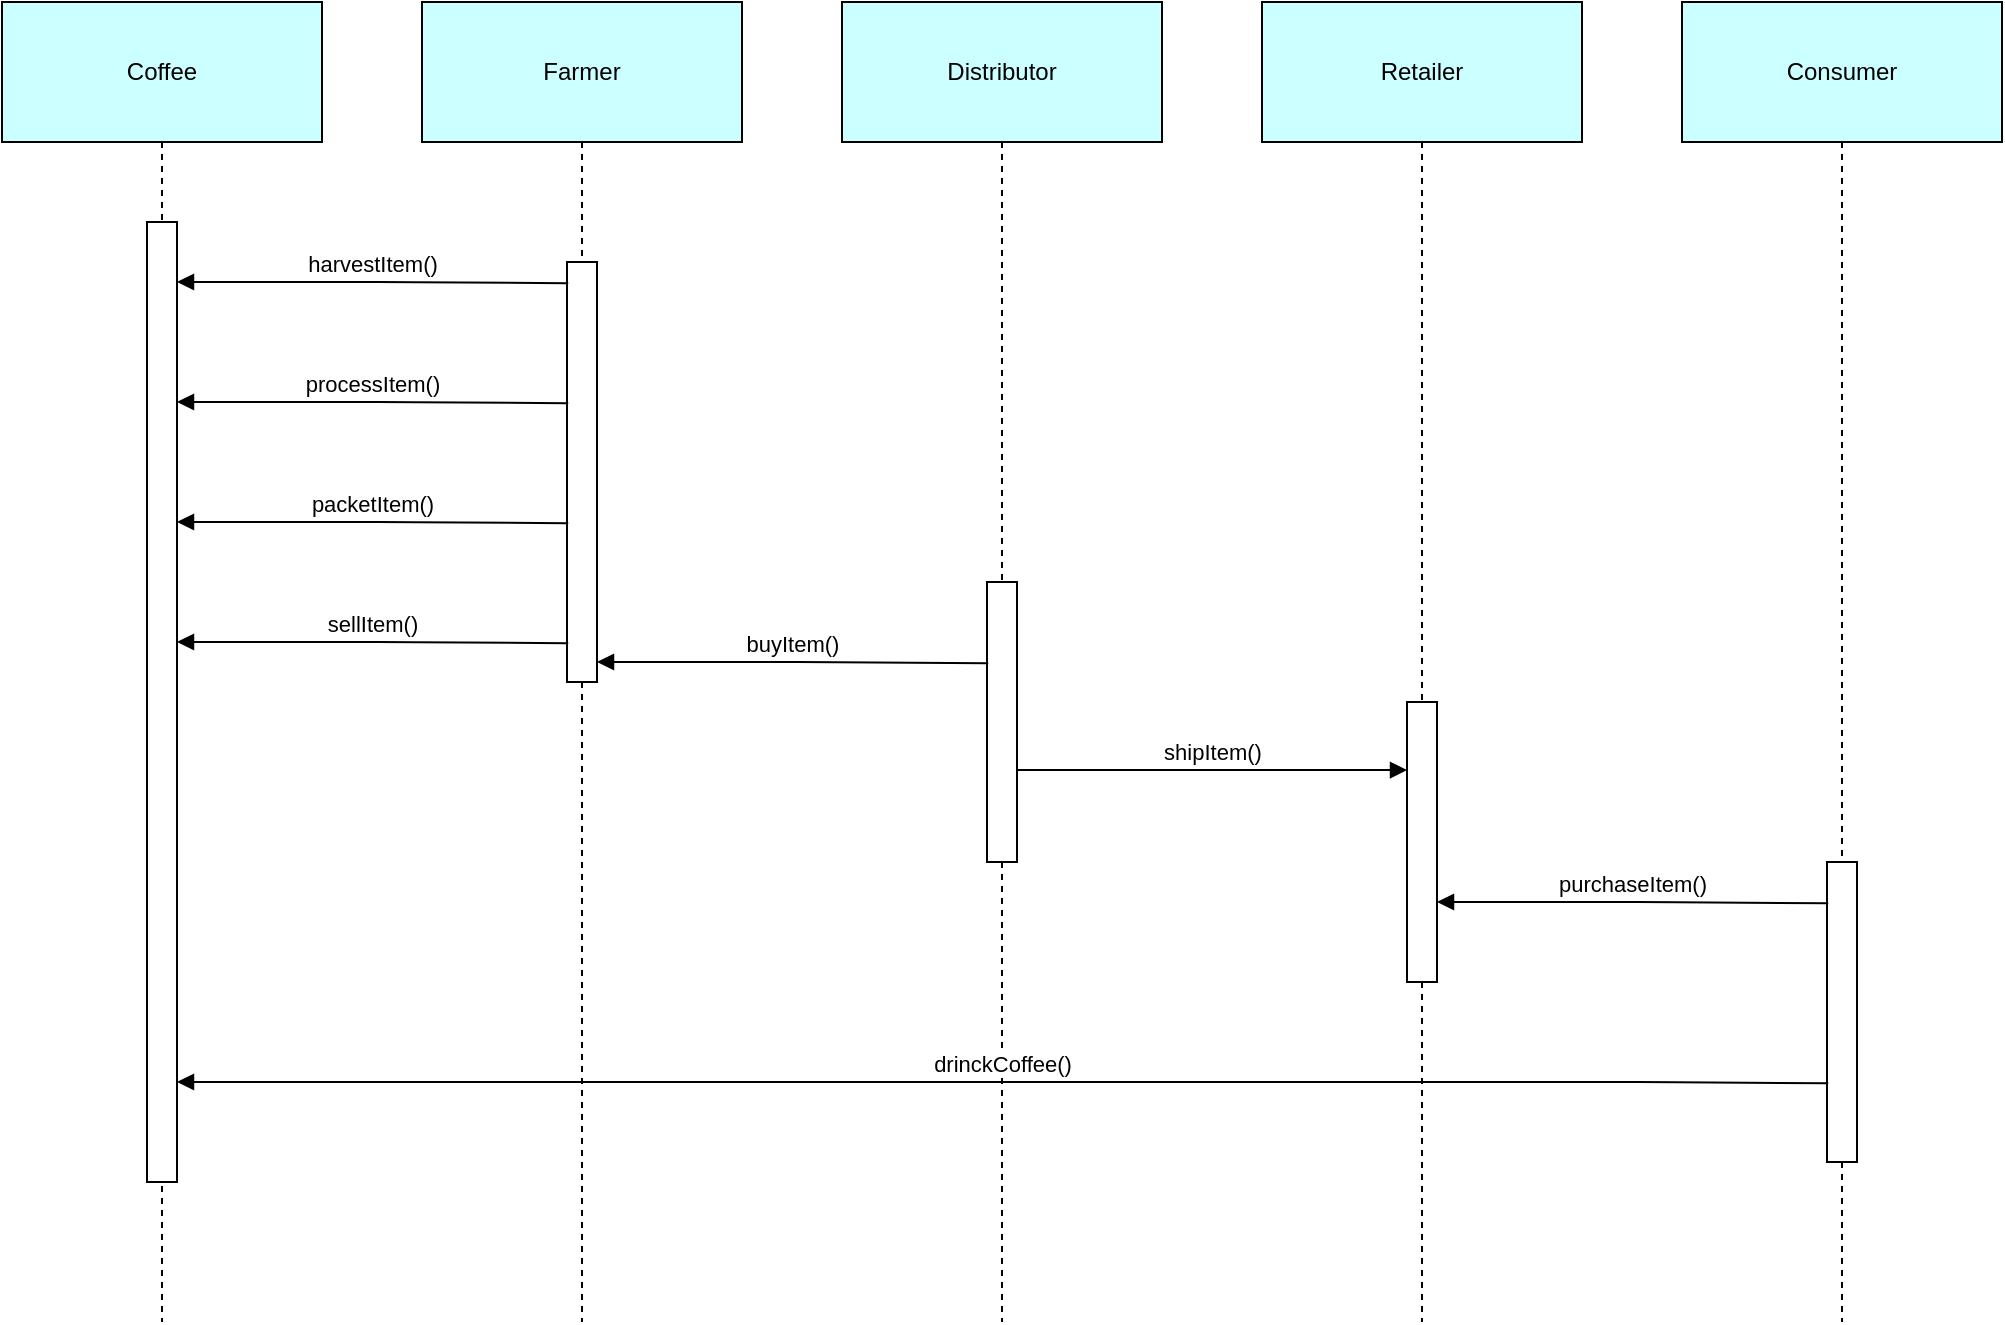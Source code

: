<mxfile version="14.9.5" type="google"><diagram name="Page-1" id="13e1069c-82ec-6db2-03f1-153e76fe0fe0"><mxGraphModel dx="1227" dy="594" grid="1" gridSize="10" guides="1" tooltips="1" connect="1" arrows="1" fold="1" page="1" pageScale="1" pageWidth="1100" pageHeight="850" background="none" math="0" shadow="0"><root><mxCell id="0"/><mxCell id="1" parent="0"/><mxCell id="RJ32kSx1MdwTLVvgIu4L-17" value="Coffee" style="shape=umlLifeline;perimeter=lifelinePerimeter;whiteSpace=wrap;html=1;container=1;collapsible=0;recursiveResize=0;outlineConnect=0;fillColor=#CCFFFF;size=70;" parent="1" vertex="1"><mxGeometry x="40" y="40" width="160" height="660" as="geometry"/></mxCell><mxCell id="RJ32kSx1MdwTLVvgIu4L-18" value="Farmer" style="shape=umlLifeline;perimeter=lifelinePerimeter;whiteSpace=wrap;html=1;container=1;collapsible=0;recursiveResize=0;outlineConnect=0;fillColor=#CCFFFF;size=70;" parent="1" vertex="1"><mxGeometry x="250" y="40" width="160" height="660" as="geometry"/></mxCell><mxCell id="RJ32kSx1MdwTLVvgIu4L-23" value="" style="html=1;points=[];perimeter=orthogonalPerimeter;fillColor=#FFFFFF;" parent="RJ32kSx1MdwTLVvgIu4L-18" vertex="1"><mxGeometry x="72.5" y="130" width="15" height="210" as="geometry"/></mxCell><mxCell id="RJ32kSx1MdwTLVvgIu4L-19" value="Distributor" style="shape=umlLifeline;perimeter=lifelinePerimeter;whiteSpace=wrap;html=1;container=1;collapsible=0;recursiveResize=0;outlineConnect=0;fillColor=#CCFFFF;size=70;" parent="1" vertex="1"><mxGeometry x="460" y="40" width="160" height="660" as="geometry"/></mxCell><mxCell id="RJ32kSx1MdwTLVvgIu4L-24" value="" style="html=1;points=[];perimeter=orthogonalPerimeter;fillColor=#FFFFFF;" parent="RJ32kSx1MdwTLVvgIu4L-19" vertex="1"><mxGeometry x="72.5" y="290" width="15" height="140" as="geometry"/></mxCell><mxCell id="RJ32kSx1MdwTLVvgIu4L-20" value="Retailer" style="shape=umlLifeline;perimeter=lifelinePerimeter;whiteSpace=wrap;html=1;container=1;collapsible=0;recursiveResize=0;outlineConnect=0;fillColor=#CCFFFF;size=70;" parent="1" vertex="1"><mxGeometry x="670" y="40" width="160" height="660" as="geometry"/></mxCell><mxCell id="RJ32kSx1MdwTLVvgIu4L-33" value="" style="html=1;points=[];perimeter=orthogonalPerimeter;fillColor=#FFFFFF;" parent="RJ32kSx1MdwTLVvgIu4L-20" vertex="1"><mxGeometry x="72.5" y="350" width="15" height="140" as="geometry"/></mxCell><mxCell id="RJ32kSx1MdwTLVvgIu4L-21" value="Consumer" style="shape=umlLifeline;perimeter=lifelinePerimeter;whiteSpace=wrap;html=1;container=1;collapsible=0;recursiveResize=0;outlineConnect=0;fillColor=#CCFFFF;size=70;" parent="1" vertex="1"><mxGeometry x="880" y="40" width="160" height="660" as="geometry"/></mxCell><mxCell id="RJ32kSx1MdwTLVvgIu4L-22" value="" style="html=1;points=[];perimeter=orthogonalPerimeter;fillColor=#FFFFFF;" parent="1" vertex="1"><mxGeometry x="112.5" y="150" width="15" height="480" as="geometry"/></mxCell><mxCell id="RJ32kSx1MdwTLVvgIu4L-26" value="" style="html=1;points=[];perimeter=orthogonalPerimeter;fillColor=#FFFFFF;" parent="1" vertex="1"><mxGeometry x="952.5" y="470" width="15" height="150" as="geometry"/></mxCell><mxCell id="RJ32kSx1MdwTLVvgIu4L-28" value="processItem()" style="html=1;verticalAlign=bottom;endArrow=block;exitX=0.04;exitY=0.384;exitDx=0;exitDy=0;exitPerimeter=0;" parent="1" edge="1"><mxGeometry width="80" relative="1" as="geometry"><mxPoint x="323.1" y="240.64" as="sourcePoint"/><mxPoint x="127.5" y="240" as="targetPoint"/><Array as="points"><mxPoint x="237.5" y="240"/></Array></mxGeometry></mxCell><mxCell id="RJ32kSx1MdwTLVvgIu4L-29" value="harvestItem()" style="html=1;verticalAlign=bottom;endArrow=block;exitX=0.04;exitY=0.384;exitDx=0;exitDy=0;exitPerimeter=0;" parent="1" edge="1"><mxGeometry width="80" relative="1" as="geometry"><mxPoint x="323.1" y="180.64" as="sourcePoint"/><mxPoint x="127.5" y="180" as="targetPoint"/><Array as="points"><mxPoint x="237.5" y="180"/></Array></mxGeometry></mxCell><mxCell id="RJ32kSx1MdwTLVvgIu4L-30" value="packetItem()" style="html=1;verticalAlign=bottom;endArrow=block;exitX=0.04;exitY=0.384;exitDx=0;exitDy=0;exitPerimeter=0;" parent="1" edge="1"><mxGeometry width="80" relative="1" as="geometry"><mxPoint x="323.1" y="300.64" as="sourcePoint"/><mxPoint x="127.5" y="300" as="targetPoint"/><Array as="points"><mxPoint x="237.5" y="300"/></Array></mxGeometry></mxCell><mxCell id="RJ32kSx1MdwTLVvgIu4L-31" value="sellItem()" style="html=1;verticalAlign=bottom;endArrow=block;exitX=0.04;exitY=0.384;exitDx=0;exitDy=0;exitPerimeter=0;" parent="1" edge="1"><mxGeometry width="80" relative="1" as="geometry"><mxPoint x="323.1" y="360.64" as="sourcePoint"/><mxPoint x="127.5" y="360" as="targetPoint"/><Array as="points"><mxPoint x="237.5" y="360"/></Array></mxGeometry></mxCell><mxCell id="RJ32kSx1MdwTLVvgIu4L-32" value="buyItem()" style="html=1;verticalAlign=bottom;endArrow=block;exitX=0.04;exitY=0.384;exitDx=0;exitDy=0;exitPerimeter=0;" parent="1" edge="1"><mxGeometry width="80" relative="1" as="geometry"><mxPoint x="533.1" y="370.64" as="sourcePoint"/><mxPoint x="337.5" y="370" as="targetPoint"/><Array as="points"><mxPoint x="447.5" y="370"/></Array></mxGeometry></mxCell><mxCell id="RJ32kSx1MdwTLVvgIu4L-34" value="shipItem()" style="html=1;verticalAlign=bottom;endArrow=block;" parent="1" source="RJ32kSx1MdwTLVvgIu4L-24" target="RJ32kSx1MdwTLVvgIu4L-33" edge="1"><mxGeometry width="80" relative="1" as="geometry"><mxPoint x="550" y="424" as="sourcePoint"/><mxPoint x="740" y="424" as="targetPoint"/><Array as="points"><mxPoint x="580" y="424.04"/></Array></mxGeometry></mxCell><mxCell id="RJ32kSx1MdwTLVvgIu4L-36" value="purchaseItem()" style="html=1;verticalAlign=bottom;endArrow=block;exitX=0.04;exitY=0.384;exitDx=0;exitDy=0;exitPerimeter=0;" parent="1" edge="1"><mxGeometry width="80" relative="1" as="geometry"><mxPoint x="953.1" y="490.64" as="sourcePoint"/><mxPoint x="757.5" y="490" as="targetPoint"/><Array as="points"><mxPoint x="867.5" y="490"/></Array></mxGeometry></mxCell><mxCell id="RJ32kSx1MdwTLVvgIu4L-37" value="drinckCoffee()" style="html=1;verticalAlign=bottom;endArrow=block;exitX=0.04;exitY=0.384;exitDx=0;exitDy=0;exitPerimeter=0;" parent="1" target="RJ32kSx1MdwTLVvgIu4L-22" edge="1"><mxGeometry width="80" relative="1" as="geometry"><mxPoint x="953.1" y="580.64" as="sourcePoint"/><mxPoint x="130" y="580" as="targetPoint"/><Array as="points"><mxPoint x="867.5" y="580"/></Array></mxGeometry></mxCell></root></mxGraphModel></diagram></mxfile>